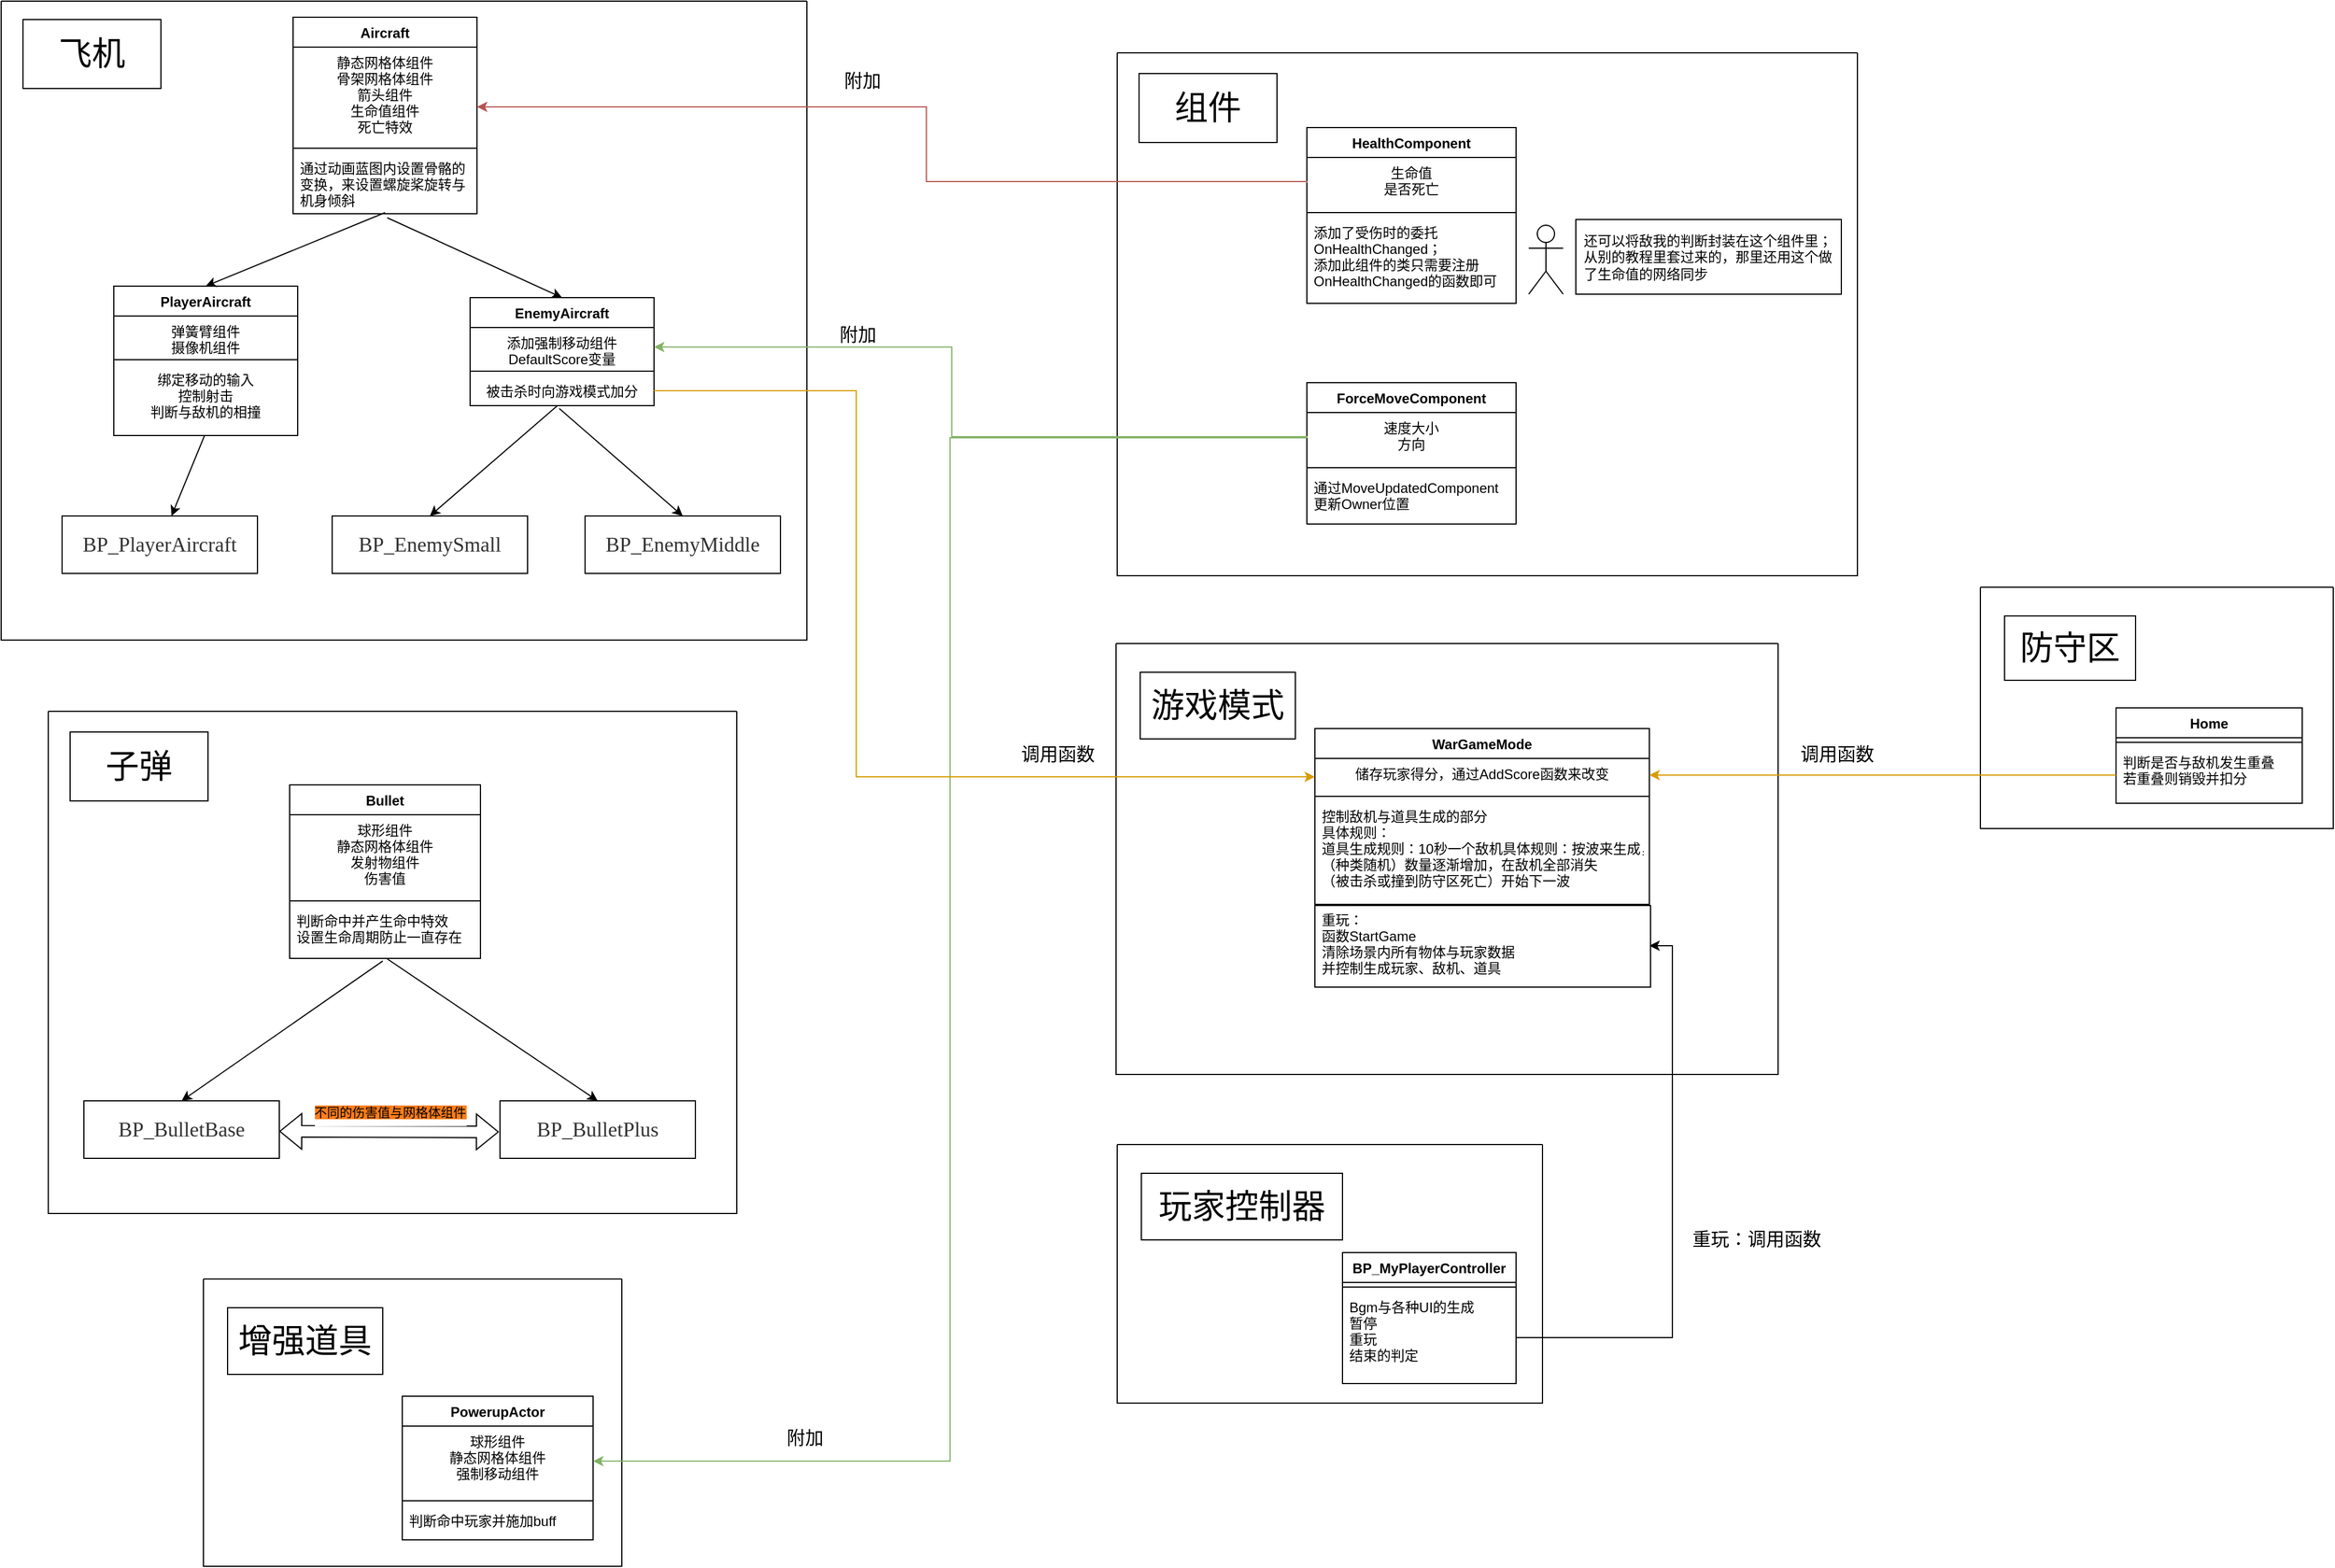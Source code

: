 <mxfile version="20.0.4" type="github">
  <diagram id="JQpSoryamnZWYD8ubrE5" name="Page-1">
    <mxGraphModel dx="2062" dy="1122" grid="0" gridSize="10" guides="1" tooltips="1" connect="1" arrows="1" fold="1" page="1" pageScale="2.8" pageWidth="827" pageHeight="600" math="0" shadow="0">
      <root>
        <mxCell id="0" />
        <mxCell id="1" parent="0" />
        <mxCell id="8JjJnCANUardXnhekm5R-16" value="" style="swimlane;startSize=0;" parent="1" vertex="1">
          <mxGeometry x="133" y="153" width="701" height="556" as="geometry">
            <mxRectangle x="18" y="27" width="50" height="44" as="alternateBounds" />
          </mxGeometry>
        </mxCell>
        <mxCell id="8JjJnCANUardXnhekm5R-1" value="Aircraft" style="swimlane;fontStyle=1;align=center;verticalAlign=top;childLayout=stackLayout;horizontal=1;startSize=26;horizontalStack=0;resizeParent=1;resizeParentMax=0;resizeLast=0;collapsible=1;marginBottom=0;" parent="8JjJnCANUardXnhekm5R-16" vertex="1">
          <mxGeometry x="254" y="14" width="160" height="171" as="geometry" />
        </mxCell>
        <mxCell id="8JjJnCANUardXnhekm5R-2" value="静态网格体组件&#xa;骨架网格体组件&#xa;箭头组件&#xa;生命值组件&#xa;死亡特效" style="text;strokeColor=none;fillColor=none;align=center;verticalAlign=top;spacingLeft=4;spacingRight=4;overflow=hidden;rotatable=0;points=[[0,0.5],[1,0.5]];portConstraint=eastwest;" parent="8JjJnCANUardXnhekm5R-1" vertex="1">
          <mxGeometry y="26" width="160" height="84" as="geometry" />
        </mxCell>
        <mxCell id="8JjJnCANUardXnhekm5R-3" value="" style="line;strokeWidth=1;fillColor=none;align=left;verticalAlign=middle;spacingTop=-1;spacingLeft=3;spacingRight=3;rotatable=0;labelPosition=right;points=[];portConstraint=eastwest;" parent="8JjJnCANUardXnhekm5R-1" vertex="1">
          <mxGeometry y="110" width="160" height="8" as="geometry" />
        </mxCell>
        <mxCell id="8JjJnCANUardXnhekm5R-4" value="通过动画蓝图内设置骨骼的&#xa;变换，来设置螺旋桨旋转与&#xa;机身倾斜" style="text;strokeColor=none;fillColor=none;align=left;verticalAlign=top;spacingLeft=4;spacingRight=4;overflow=hidden;rotatable=0;points=[[0,0.5],[1,0.5]];portConstraint=eastwest;" parent="8JjJnCANUardXnhekm5R-1" vertex="1">
          <mxGeometry y="118" width="160" height="53" as="geometry" />
        </mxCell>
        <mxCell id="8JjJnCANUardXnhekm5R-5" value="PlayerAircraft" style="swimlane;fontStyle=1;align=center;verticalAlign=top;childLayout=stackLayout;horizontal=1;startSize=26;horizontalStack=0;resizeParent=1;resizeParentMax=0;resizeLast=0;collapsible=1;marginBottom=0;" parent="8JjJnCANUardXnhekm5R-16" vertex="1">
          <mxGeometry x="98" y="248" width="160" height="130" as="geometry" />
        </mxCell>
        <mxCell id="8JjJnCANUardXnhekm5R-6" value="弹簧臂组件&#xa;摄像机组件" style="text;strokeColor=none;fillColor=none;align=center;verticalAlign=top;spacingLeft=4;spacingRight=4;overflow=hidden;rotatable=0;points=[[0,0.5],[1,0.5]];portConstraint=eastwest;" parent="8JjJnCANUardXnhekm5R-5" vertex="1">
          <mxGeometry y="26" width="160" height="34" as="geometry" />
        </mxCell>
        <mxCell id="8JjJnCANUardXnhekm5R-7" value="" style="line;strokeWidth=1;fillColor=none;align=left;verticalAlign=middle;spacingTop=-1;spacingLeft=3;spacingRight=3;rotatable=0;labelPosition=right;points=[];portConstraint=eastwest;" parent="8JjJnCANUardXnhekm5R-5" vertex="1">
          <mxGeometry y="60" width="160" height="8" as="geometry" />
        </mxCell>
        <mxCell id="8JjJnCANUardXnhekm5R-8" value="绑定移动的输入&#xa;控制射击&#xa;判断与敌机的相撞" style="text;strokeColor=none;fillColor=none;align=center;verticalAlign=top;spacingLeft=4;spacingRight=4;overflow=hidden;rotatable=0;points=[[0,0.5],[1,0.5]];portConstraint=eastwest;" parent="8JjJnCANUardXnhekm5R-5" vertex="1">
          <mxGeometry y="68" width="160" height="62" as="geometry" />
        </mxCell>
        <mxCell id="8JjJnCANUardXnhekm5R-9" value="EnemyAircraft" style="swimlane;fontStyle=1;align=center;verticalAlign=top;childLayout=stackLayout;horizontal=1;startSize=26;horizontalStack=0;resizeParent=1;resizeParentMax=0;resizeLast=0;collapsible=1;marginBottom=0;" parent="8JjJnCANUardXnhekm5R-16" vertex="1">
          <mxGeometry x="408" y="258" width="160" height="94" as="geometry" />
        </mxCell>
        <mxCell id="8JjJnCANUardXnhekm5R-10" value="添加强制移动组件&#xa;DefaultScore变量" style="text;strokeColor=none;fillColor=none;align=center;verticalAlign=top;spacingLeft=4;spacingRight=4;overflow=hidden;rotatable=0;points=[[0,0.5],[1,0.5]];portConstraint=eastwest;" parent="8JjJnCANUardXnhekm5R-9" vertex="1">
          <mxGeometry y="26" width="160" height="34" as="geometry" />
        </mxCell>
        <mxCell id="8JjJnCANUardXnhekm5R-11" value="" style="line;strokeWidth=1;fillColor=none;align=left;verticalAlign=middle;spacingTop=-1;spacingLeft=3;spacingRight=3;rotatable=0;labelPosition=right;points=[];portConstraint=eastwest;" parent="8JjJnCANUardXnhekm5R-9" vertex="1">
          <mxGeometry y="60" width="160" height="8" as="geometry" />
        </mxCell>
        <mxCell id="8JjJnCANUardXnhekm5R-12" value="被击杀时向游戏模式加分" style="text;strokeColor=none;fillColor=none;align=center;verticalAlign=top;spacingLeft=4;spacingRight=4;overflow=hidden;rotatable=0;points=[[0,0.5],[1,0.5]];portConstraint=eastwest;fontStyle=0" parent="8JjJnCANUardXnhekm5R-9" vertex="1">
          <mxGeometry y="68" width="160" height="26" as="geometry" />
        </mxCell>
        <mxCell id="8JjJnCANUardXnhekm5R-13" value="&lt;span style=&quot;color: rgb(50, 50, 50); font-family: 微软雅黑; font-size: 18px; background-color: rgba(255, 255, 255, 0.01);&quot;&gt;BP_PlayerAircraft&lt;/span&gt;" style="rounded=0;whiteSpace=wrap;html=1;" parent="8JjJnCANUardXnhekm5R-16" vertex="1">
          <mxGeometry x="53" y="448" width="170" height="50" as="geometry" />
        </mxCell>
        <mxCell id="8JjJnCANUardXnhekm5R-14" value="&lt;span style=&quot;color: rgb(50, 50, 50); font-family: 微软雅黑; font-size: 18px; background-color: rgba(255, 255, 255, 0.01);&quot;&gt;BP_EnemySmall&lt;/span&gt;" style="rounded=0;whiteSpace=wrap;html=1;" parent="8JjJnCANUardXnhekm5R-16" vertex="1">
          <mxGeometry x="288" y="448" width="170" height="50" as="geometry" />
        </mxCell>
        <mxCell id="8JjJnCANUardXnhekm5R-15" value="&lt;span style=&quot;color: rgb(50, 50, 50); font-family: 微软雅黑; font-size: 18px; background-color: rgba(255, 255, 255, 0.01);&quot;&gt;BP_EnemyMiddle&lt;/span&gt;" style="rounded=0;whiteSpace=wrap;html=1;" parent="8JjJnCANUardXnhekm5R-16" vertex="1">
          <mxGeometry x="508" y="448" width="170" height="50" as="geometry" />
        </mxCell>
        <mxCell id="8JjJnCANUardXnhekm5R-18" value="&lt;font style=&quot;font-size: 29px;&quot;&gt;飞机&lt;/font&gt;" style="rounded=0;whiteSpace=wrap;html=1;" parent="8JjJnCANUardXnhekm5R-16" vertex="1">
          <mxGeometry x="19" y="16" width="120" height="60" as="geometry" />
        </mxCell>
        <mxCell id="8JjJnCANUardXnhekm5R-31" value="" style="endArrow=classic;html=1;rounded=0;fontSize=29;entryX=0.5;entryY=0;entryDx=0;entryDy=0;exitX=0.512;exitY=1.066;exitDx=0;exitDy=0;exitPerimeter=0;" parent="8JjJnCANUardXnhekm5R-16" source="8JjJnCANUardXnhekm5R-4" target="8JjJnCANUardXnhekm5R-9" edge="1">
          <mxGeometry width="50" height="50" relative="1" as="geometry">
            <mxPoint x="348" y="171" as="sourcePoint" />
            <mxPoint x="423" y="189" as="targetPoint" />
          </mxGeometry>
        </mxCell>
        <mxCell id="8JjJnCANUardXnhekm5R-50" value="" style="endArrow=classic;html=1;rounded=0;fontSize=29;entryX=0.5;entryY=0;entryDx=0;entryDy=0;exitX=0.5;exitY=0.981;exitDx=0;exitDy=0;exitPerimeter=0;" parent="8JjJnCANUardXnhekm5R-16" source="8JjJnCANUardXnhekm5R-4" target="8JjJnCANUardXnhekm5R-5" edge="1">
          <mxGeometry width="50" height="50" relative="1" as="geometry">
            <mxPoint x="349.92" y="179.716" as="sourcePoint" />
            <mxPoint x="498" y="268" as="targetPoint" />
          </mxGeometry>
        </mxCell>
        <mxCell id="8JjJnCANUardXnhekm5R-52" value="" style="endArrow=classic;html=1;rounded=0;fontSize=29;entryX=0.5;entryY=0;entryDx=0;entryDy=0;exitX=0.506;exitY=1.139;exitDx=0;exitDy=0;exitPerimeter=0;" parent="8JjJnCANUardXnhekm5R-16" target="8JjJnCANUardXnhekm5R-14" edge="1">
          <mxGeometry width="50" height="50" relative="1" as="geometry">
            <mxPoint x="483.96" y="352.004" as="sourcePoint" />
            <mxPoint x="323" y="428.39" as="targetPoint" />
          </mxGeometry>
        </mxCell>
        <mxCell id="8JjJnCANUardXnhekm5R-51" value="" style="endArrow=classic;html=1;rounded=0;fontSize=29;exitX=0.506;exitY=1.139;exitDx=0;exitDy=0;exitPerimeter=0;" parent="8JjJnCANUardXnhekm5R-16" target="8JjJnCANUardXnhekm5R-13" edge="1">
          <mxGeometry width="50" height="50" relative="1" as="geometry">
            <mxPoint x="176.96" y="378.004" as="sourcePoint" />
            <mxPoint x="16" y="454.39" as="targetPoint" />
          </mxGeometry>
        </mxCell>
        <mxCell id="8JjJnCANUardXnhekm5R-74" value="" style="endArrow=classic;html=1;rounded=0;fontSize=29;entryX=0.5;entryY=0;entryDx=0;entryDy=0;exitX=0.485;exitY=1.095;exitDx=0;exitDy=0;exitPerimeter=0;" parent="8JjJnCANUardXnhekm5R-16" source="8JjJnCANUardXnhekm5R-12" target="8JjJnCANUardXnhekm5R-15" edge="1">
          <mxGeometry width="50" height="50" relative="1" as="geometry">
            <mxPoint x="493.96" y="362.004" as="sourcePoint" />
            <mxPoint x="383" y="458" as="targetPoint" />
          </mxGeometry>
        </mxCell>
        <mxCell id="8JjJnCANUardXnhekm5R-81" value="" style="swimlane;startSize=0;labelBackgroundColor=#FF7D19;fontSize=11;" parent="1" vertex="1">
          <mxGeometry x="174" y="771" width="599" height="437" as="geometry" />
        </mxCell>
        <mxCell id="8JjJnCANUardXnhekm5R-19" value="Bullet" style="swimlane;fontStyle=1;align=center;verticalAlign=top;childLayout=stackLayout;horizontal=1;startSize=26;horizontalStack=0;resizeParent=1;resizeParentMax=0;resizeLast=0;collapsible=1;marginBottom=0;" parent="8JjJnCANUardXnhekm5R-81" vertex="1">
          <mxGeometry x="210" y="64" width="166" height="151" as="geometry" />
        </mxCell>
        <mxCell id="8JjJnCANUardXnhekm5R-20" value="球形组件&#xa;静态网格体组件&#xa;发射物组件&#xa;伤害值" style="text;strokeColor=none;fillColor=none;align=center;verticalAlign=top;spacingLeft=4;spacingRight=4;overflow=hidden;rotatable=0;points=[[0,0.5],[1,0.5]];portConstraint=eastwest;" parent="8JjJnCANUardXnhekm5R-19" vertex="1">
          <mxGeometry y="26" width="166" height="71" as="geometry" />
        </mxCell>
        <mxCell id="8JjJnCANUardXnhekm5R-21" value="" style="line;strokeWidth=1;fillColor=none;align=left;verticalAlign=middle;spacingTop=-1;spacingLeft=3;spacingRight=3;rotatable=0;labelPosition=right;points=[];portConstraint=eastwest;" parent="8JjJnCANUardXnhekm5R-19" vertex="1">
          <mxGeometry y="97" width="166" height="8" as="geometry" />
        </mxCell>
        <mxCell id="8JjJnCANUardXnhekm5R-22" value="判断命中并产生命中特效&#xa;设置生命周期防止一直存在" style="text;strokeColor=none;fillColor=none;align=left;verticalAlign=top;spacingLeft=4;spacingRight=4;overflow=hidden;rotatable=0;points=[[0,0.5],[1,0.5]];portConstraint=eastwest;" parent="8JjJnCANUardXnhekm5R-19" vertex="1">
          <mxGeometry y="105" width="166" height="46" as="geometry" />
        </mxCell>
        <mxCell id="8JjJnCANUardXnhekm5R-75" value="&lt;span style=&quot;color: rgb(50, 50, 50); font-family: 微软雅黑; font-size: 18px; background-color: rgba(255, 255, 255, 0.01);&quot;&gt;BP_&lt;/span&gt;&lt;span style=&quot;color: rgb(50, 50, 50); font-family: 微软雅黑; font-size: 18px; background-color: rgba(255, 255, 255, 0.01);&quot;&gt;BulletBase&lt;/span&gt;" style="rounded=0;whiteSpace=wrap;html=1;" parent="8JjJnCANUardXnhekm5R-81" vertex="1">
          <mxGeometry x="31" y="339" width="170" height="50" as="geometry" />
        </mxCell>
        <mxCell id="8JjJnCANUardXnhekm5R-76" value="&lt;span style=&quot;color: rgb(50, 50, 50); font-family: 微软雅黑; font-size: 18px; background-color: rgba(255, 255, 255, 0.01);&quot;&gt;BP_BulletPlus&lt;/span&gt;" style="rounded=0;whiteSpace=wrap;html=1;" parent="8JjJnCANUardXnhekm5R-81" vertex="1">
          <mxGeometry x="393" y="339" width="170" height="50" as="geometry" />
        </mxCell>
        <mxCell id="8JjJnCANUardXnhekm5R-77" value="" style="endArrow=classic;html=1;rounded=0;fontSize=29;exitX=0.488;exitY=1.05;exitDx=0;exitDy=0;exitPerimeter=0;entryX=0.5;entryY=0;entryDx=0;entryDy=0;" parent="8JjJnCANUardXnhekm5R-81" source="8JjJnCANUardXnhekm5R-22" target="8JjJnCANUardXnhekm5R-75" edge="1">
          <mxGeometry width="50" height="50" relative="1" as="geometry">
            <mxPoint x="254.96" y="225.004" as="sourcePoint" />
            <mxPoint x="144" y="324" as="targetPoint" />
          </mxGeometry>
        </mxCell>
        <mxCell id="8JjJnCANUardXnhekm5R-78" value="" style="endArrow=classic;html=1;rounded=0;fontSize=29;entryX=0.5;entryY=0;entryDx=0;entryDy=0;exitX=0.511;exitY=1.008;exitDx=0;exitDy=0;exitPerimeter=0;" parent="8JjJnCANUardXnhekm5R-81" source="8JjJnCANUardXnhekm5R-22" target="8JjJnCANUardXnhekm5R-76" edge="1">
          <mxGeometry width="50" height="50" relative="1" as="geometry">
            <mxPoint x="318.96" y="230.004" as="sourcePoint" />
            <mxPoint x="208" y="326" as="targetPoint" />
          </mxGeometry>
        </mxCell>
        <mxCell id="8JjJnCANUardXnhekm5R-79" value="" style="shape=flexArrow;endArrow=classic;startArrow=classic;html=1;rounded=0;fontSize=29;" parent="8JjJnCANUardXnhekm5R-81" edge="1">
          <mxGeometry width="100" height="100" relative="1" as="geometry">
            <mxPoint x="201" y="365.5" as="sourcePoint" />
            <mxPoint x="392" y="366" as="targetPoint" />
          </mxGeometry>
        </mxCell>
        <mxCell id="8JjJnCANUardXnhekm5R-80" value="&lt;font style=&quot;font-size: 11px; background-color: rgb(255, 125, 25);&quot;&gt;不同的伤害值与网格体组件&lt;/font&gt;" style="edgeLabel;html=1;align=center;verticalAlign=middle;resizable=0;points=[];fontSize=29;" parent="8JjJnCANUardXnhekm5R-79" vertex="1" connectable="0">
          <mxGeometry x="0.299" y="-6" relative="1" as="geometry">
            <mxPoint x="-28" y="-29" as="offset" />
          </mxGeometry>
        </mxCell>
        <mxCell id="8JjJnCANUardXnhekm5R-82" value="&lt;font style=&quot;font-size: 29px;&quot;&gt;子弹&lt;/font&gt;" style="rounded=0;whiteSpace=wrap;html=1;" parent="8JjJnCANUardXnhekm5R-81" vertex="1">
          <mxGeometry x="19" y="18" width="120" height="60" as="geometry" />
        </mxCell>
        <mxCell id="8JjJnCANUardXnhekm5R-87" value="" style="swimlane;startSize=0;labelBackgroundColor=#FF7D19;fontSize=11;" parent="1" vertex="1">
          <mxGeometry x="309" y="1265" width="364" height="250" as="geometry" />
        </mxCell>
        <mxCell id="8JjJnCANUardXnhekm5R-83" value="PowerupActor" style="swimlane;fontStyle=1;align=center;verticalAlign=top;childLayout=stackLayout;horizontal=1;startSize=26;horizontalStack=0;resizeParent=1;resizeParentMax=0;resizeLast=0;collapsible=1;marginBottom=0;" parent="8JjJnCANUardXnhekm5R-87" vertex="1">
          <mxGeometry x="173" y="102" width="166" height="125" as="geometry" />
        </mxCell>
        <mxCell id="8JjJnCANUardXnhekm5R-84" value="球形组件&#xa;静态网格体组件&#xa;强制移动组件" style="text;strokeColor=none;fillColor=none;align=center;verticalAlign=top;spacingLeft=4;spacingRight=4;overflow=hidden;rotatable=0;points=[[0,0.5],[1,0.5]];portConstraint=eastwest;" parent="8JjJnCANUardXnhekm5R-83" vertex="1">
          <mxGeometry y="26" width="166" height="61" as="geometry" />
        </mxCell>
        <mxCell id="8JjJnCANUardXnhekm5R-85" value="" style="line;strokeWidth=1;fillColor=none;align=left;verticalAlign=middle;spacingTop=-1;spacingLeft=3;spacingRight=3;rotatable=0;labelPosition=right;points=[];portConstraint=eastwest;" parent="8JjJnCANUardXnhekm5R-83" vertex="1">
          <mxGeometry y="87" width="166" height="8" as="geometry" />
        </mxCell>
        <mxCell id="8JjJnCANUardXnhekm5R-86" value="判断命中玩家并施加buff" style="text;strokeColor=none;fillColor=none;align=left;verticalAlign=top;spacingLeft=4;spacingRight=4;overflow=hidden;rotatable=0;points=[[0,0.5],[1,0.5]];portConstraint=eastwest;" parent="8JjJnCANUardXnhekm5R-83" vertex="1">
          <mxGeometry y="95" width="166" height="30" as="geometry" />
        </mxCell>
        <mxCell id="8JjJnCANUardXnhekm5R-88" value="&lt;font style=&quot;font-size: 29px;&quot;&gt;增强道具&lt;/font&gt;" style="rounded=0;whiteSpace=wrap;html=1;" parent="8JjJnCANUardXnhekm5R-87" vertex="1">
          <mxGeometry x="21" y="25" width="135" height="58" as="geometry" />
        </mxCell>
        <mxCell id="8JjJnCANUardXnhekm5R-89" value="" style="swimlane;startSize=0;labelBackgroundColor=#FF7D19;fontSize=11;" parent="1" vertex="1">
          <mxGeometry x="1855" y="663" width="307" height="210" as="geometry" />
        </mxCell>
        <mxCell id="8JjJnCANUardXnhekm5R-90" value="Home" style="swimlane;fontStyle=1;align=center;verticalAlign=top;childLayout=stackLayout;horizontal=1;startSize=26;horizontalStack=0;resizeParent=1;resizeParentMax=0;resizeLast=0;collapsible=1;marginBottom=0;" parent="8JjJnCANUardXnhekm5R-89" vertex="1">
          <mxGeometry x="118" y="105" width="162" height="83" as="geometry" />
        </mxCell>
        <mxCell id="8JjJnCANUardXnhekm5R-92" value="" style="line;strokeWidth=1;fillColor=none;align=left;verticalAlign=middle;spacingTop=-1;spacingLeft=3;spacingRight=3;rotatable=0;labelPosition=right;points=[];portConstraint=eastwest;" parent="8JjJnCANUardXnhekm5R-90" vertex="1">
          <mxGeometry y="26" width="162" height="8" as="geometry" />
        </mxCell>
        <mxCell id="8JjJnCANUardXnhekm5R-93" value="判断是否与敌机发生重叠&#xa;若重叠则销毁并扣分" style="text;strokeColor=none;fillColor=none;align=left;verticalAlign=top;spacingLeft=4;spacingRight=4;overflow=hidden;rotatable=0;points=[[0,0.5],[1,0.5]];portConstraint=eastwest;" parent="8JjJnCANUardXnhekm5R-90" vertex="1">
          <mxGeometry y="34" width="162" height="49" as="geometry" />
        </mxCell>
        <mxCell id="8JjJnCANUardXnhekm5R-94" value="&lt;span style=&quot;font-size: 29px;&quot;&gt;防守区&lt;/span&gt;" style="rounded=0;whiteSpace=wrap;html=1;" parent="8JjJnCANUardXnhekm5R-89" vertex="1">
          <mxGeometry x="21" y="25" width="114" height="56" as="geometry" />
        </mxCell>
        <mxCell id="8JjJnCANUardXnhekm5R-95" value="" style="swimlane;startSize=0;labelBackgroundColor=#FF7D19;fontSize=11;" parent="1" vertex="1">
          <mxGeometry x="1104" y="198" width="644" height="455" as="geometry" />
        </mxCell>
        <mxCell id="8JjJnCANUardXnhekm5R-96" value="HealthComponent" style="swimlane;fontStyle=1;align=center;verticalAlign=top;childLayout=stackLayout;horizontal=1;startSize=26;horizontalStack=0;resizeParent=1;resizeParentMax=0;resizeLast=0;collapsible=1;marginBottom=0;" parent="8JjJnCANUardXnhekm5R-95" vertex="1">
          <mxGeometry x="165" y="65" width="182" height="153" as="geometry" />
        </mxCell>
        <mxCell id="8JjJnCANUardXnhekm5R-97" value="生命值&#xa;是否死亡" style="text;strokeColor=none;fillColor=none;align=center;verticalAlign=top;spacingLeft=4;spacingRight=4;overflow=hidden;rotatable=0;points=[[0,0.5],[1,0.5]];portConstraint=eastwest;" parent="8JjJnCANUardXnhekm5R-96" vertex="1">
          <mxGeometry y="26" width="182" height="44" as="geometry" />
        </mxCell>
        <mxCell id="8JjJnCANUardXnhekm5R-98" value="" style="line;strokeWidth=1;fillColor=none;align=left;verticalAlign=middle;spacingTop=-1;spacingLeft=3;spacingRight=3;rotatable=0;labelPosition=right;points=[];portConstraint=eastwest;" parent="8JjJnCANUardXnhekm5R-96" vertex="1">
          <mxGeometry y="70" width="182" height="8" as="geometry" />
        </mxCell>
        <mxCell id="8JjJnCANUardXnhekm5R-99" value="添加了受伤时的委托&#xa;OnHealthChanged；&#xa;添加此组件的类只需要注册&#xa;OnHealthChanged的函数即可" style="text;strokeColor=none;fillColor=none;align=left;verticalAlign=top;spacingLeft=4;spacingRight=4;overflow=hidden;rotatable=0;points=[[0,0.5],[1,0.5]];portConstraint=eastwest;" parent="8JjJnCANUardXnhekm5R-96" vertex="1">
          <mxGeometry y="78" width="182" height="75" as="geometry" />
        </mxCell>
        <mxCell id="8JjJnCANUardXnhekm5R-100" value="&lt;div class=&quot;mind-clipboard&quot;&gt;&lt;div&gt;还可以将敌我的判断封装在这个组件里；&lt;/div&gt;&lt;div&gt;从别的教程里套过来的，那里还用这个做了生命值的网络同步&lt;/div&gt;&lt;/div&gt;" style="rounded=0;whiteSpace=wrap;html=1;align=left;spacingLeft=5;spacingRight=4;" parent="8JjJnCANUardXnhekm5R-95" vertex="1">
          <mxGeometry x="399" y="145" width="231" height="65" as="geometry" />
        </mxCell>
        <mxCell id="8JjJnCANUardXnhekm5R-106" value="&lt;font style=&quot;font-size: 29px;&quot;&gt;组件&lt;/font&gt;" style="rounded=0;whiteSpace=wrap;html=1;" parent="8JjJnCANUardXnhekm5R-95" vertex="1">
          <mxGeometry x="19" y="18" width="120" height="60" as="geometry" />
        </mxCell>
        <mxCell id="8JjJnCANUardXnhekm5R-108" value="ForceMoveComponent" style="swimlane;fontStyle=1;align=center;verticalAlign=top;childLayout=stackLayout;horizontal=1;startSize=26;horizontalStack=0;resizeParent=1;resizeParentMax=0;resizeLast=0;collapsible=1;marginBottom=0;" parent="8JjJnCANUardXnhekm5R-95" vertex="1">
          <mxGeometry x="165" y="287" width="182" height="123" as="geometry" />
        </mxCell>
        <mxCell id="8JjJnCANUardXnhekm5R-109" value="速度大小&#xa;方向" style="text;strokeColor=none;fillColor=none;align=center;verticalAlign=top;spacingLeft=4;spacingRight=4;overflow=hidden;rotatable=0;points=[[0,0.5],[1,0.5]];portConstraint=eastwest;" parent="8JjJnCANUardXnhekm5R-108" vertex="1">
          <mxGeometry y="26" width="182" height="44" as="geometry" />
        </mxCell>
        <mxCell id="8JjJnCANUardXnhekm5R-110" value="" style="line;strokeWidth=1;fillColor=none;align=left;verticalAlign=middle;spacingTop=-1;spacingLeft=3;spacingRight=3;rotatable=0;labelPosition=right;points=[];portConstraint=eastwest;" parent="8JjJnCANUardXnhekm5R-108" vertex="1">
          <mxGeometry y="70" width="182" height="8" as="geometry" />
        </mxCell>
        <mxCell id="8JjJnCANUardXnhekm5R-111" value="通过MoveUpdatedComponent&#xa;更新Owner位置" style="text;strokeColor=none;fillColor=none;align=left;verticalAlign=top;spacingLeft=4;spacingRight=4;overflow=hidden;rotatable=0;points=[[0,0.5],[1,0.5]];portConstraint=eastwest;" parent="8JjJnCANUardXnhekm5R-108" vertex="1">
          <mxGeometry y="78" width="182" height="45" as="geometry" />
        </mxCell>
        <mxCell id="8JjJnCANUardXnhekm5R-116" value="" style="shape=umlActor;verticalLabelPosition=bottom;verticalAlign=top;html=1;outlineConnect=0;labelBackgroundColor=#FF7D19;fontSize=11;" parent="8JjJnCANUardXnhekm5R-95" vertex="1">
          <mxGeometry x="358" y="150" width="30" height="60" as="geometry" />
        </mxCell>
        <mxCell id="8JjJnCANUardXnhekm5R-107" style="edgeStyle=orthogonalEdgeStyle;rounded=0;orthogonalLoop=1;jettySize=auto;html=1;exitX=0;exitY=0.5;exitDx=0;exitDy=0;fontSize=11;fillColor=#f8cecc;strokeColor=#b85450;" parent="1" source="8JjJnCANUardXnhekm5R-97" target="8JjJnCANUardXnhekm5R-2" edge="1">
          <mxGeometry relative="1" as="geometry">
            <Array as="points">
              <mxPoint x="938" y="310" />
              <mxPoint x="938" y="245" />
            </Array>
          </mxGeometry>
        </mxCell>
        <mxCell id="8JjJnCANUardXnhekm5R-114" style="edgeStyle=orthogonalEdgeStyle;rounded=0;orthogonalLoop=1;jettySize=auto;html=1;exitX=0;exitY=0.5;exitDx=0;exitDy=0;entryX=1;entryY=0.5;entryDx=0;entryDy=0;fontSize=11;fillColor=#d5e8d4;strokeColor=#82b366;" parent="1" source="8JjJnCANUardXnhekm5R-109" target="8JjJnCANUardXnhekm5R-10" edge="1">
          <mxGeometry relative="1" as="geometry">
            <Array as="points">
              <mxPoint x="1269" y="532" />
              <mxPoint x="960" y="532" />
              <mxPoint x="960" y="454" />
            </Array>
          </mxGeometry>
        </mxCell>
        <mxCell id="8JjJnCANUardXnhekm5R-115" style="edgeStyle=orthogonalEdgeStyle;rounded=0;orthogonalLoop=1;jettySize=auto;html=1;exitX=0;exitY=0.5;exitDx=0;exitDy=0;entryX=1;entryY=0.5;entryDx=0;entryDy=0;fontSize=11;fillColor=#d5e8d4;strokeColor=#82b366;" parent="1" source="8JjJnCANUardXnhekm5R-109" target="8JjJnCANUardXnhekm5R-84" edge="1">
          <mxGeometry relative="1" as="geometry" />
        </mxCell>
        <mxCell id="8JjJnCANUardXnhekm5R-117" value="" style="swimlane;startSize=0;labelBackgroundColor=#FF7D19;fontSize=11;" parent="1" vertex="1">
          <mxGeometry x="1103" y="712" width="576" height="375" as="geometry" />
        </mxCell>
        <mxCell id="8JjJnCANUardXnhekm5R-118" value="WarGameMode" style="swimlane;fontStyle=1;align=center;verticalAlign=top;childLayout=stackLayout;horizontal=1;startSize=26;horizontalStack=0;resizeParent=1;resizeParentMax=0;resizeLast=0;collapsible=1;marginBottom=0;" parent="8JjJnCANUardXnhekm5R-117" vertex="1">
          <mxGeometry x="173" y="74" width="291" height="153" as="geometry" />
        </mxCell>
        <mxCell id="8JjJnCANUardXnhekm5R-119" value="储存玩家得分，通过AddScore函数来改变" style="text;strokeColor=none;fillColor=none;align=center;verticalAlign=top;spacingLeft=4;spacingRight=4;overflow=hidden;rotatable=0;points=[[0,0.5],[1,0.5]];portConstraint=eastwest;" parent="8JjJnCANUardXnhekm5R-118" vertex="1">
          <mxGeometry y="26" width="291" height="29" as="geometry" />
        </mxCell>
        <mxCell id="8JjJnCANUardXnhekm5R-120" value="" style="line;strokeWidth=1;fillColor=none;align=left;verticalAlign=middle;spacingTop=-1;spacingLeft=3;spacingRight=3;rotatable=0;labelPosition=right;points=[];portConstraint=eastwest;" parent="8JjJnCANUardXnhekm5R-118" vertex="1">
          <mxGeometry y="55" width="291" height="8" as="geometry" />
        </mxCell>
        <mxCell id="8JjJnCANUardXnhekm5R-121" value="控制敌机与道具生成的部分&#xa;具体规则：&#xa;道具生成规则：10秒一个敌机具体规则：按波来生成，每一波敌机&#xa;（种类随机）数量逐渐增加，在敌机全部消失&#xa;（被击杀或撞到防守区死亡）开始下一波" style="text;strokeColor=none;fillColor=none;align=left;verticalAlign=top;spacingLeft=4;spacingRight=4;overflow=hidden;rotatable=0;points=[[0,0.5],[1,0.5]];portConstraint=eastwest;" parent="8JjJnCANUardXnhekm5R-118" vertex="1">
          <mxGeometry y="63" width="291" height="90" as="geometry" />
        </mxCell>
        <mxCell id="8JjJnCANUardXnhekm5R-122" value="&lt;font style=&quot;font-size: 29px;&quot;&gt;游戏模式&lt;/font&gt;" style="rounded=0;whiteSpace=wrap;html=1;" parent="8JjJnCANUardXnhekm5R-117" vertex="1">
          <mxGeometry x="21" y="25" width="135" height="58" as="geometry" />
        </mxCell>
        <mxCell id="8JjJnCANUardXnhekm5R-152" value="" style="rounded=0;whiteSpace=wrap;html=1;labelBackgroundColor=#FFFFFF;fontSize=11;fontColor=#000000;" parent="8JjJnCANUardXnhekm5R-117" vertex="1">
          <mxGeometry x="173" y="228" width="292" height="71" as="geometry" />
        </mxCell>
        <mxCell id="8JjJnCANUardXnhekm5R-151" value="重玩：&#xa;函数StartGame&#xa;清除场景内所有物体与玩家数据&#xa;并控制生成玩家、敌机、道具" style="text;strokeColor=none;fillColor=none;align=left;verticalAlign=top;spacingLeft=4;spacingRight=4;overflow=hidden;rotatable=0;points=[[0,0.5],[1,0.5]];portConstraint=eastwest;" parent="8JjJnCANUardXnhekm5R-117" vertex="1">
          <mxGeometry x="173" y="227" width="291" height="72" as="geometry" />
        </mxCell>
        <mxCell id="8JjJnCANUardXnhekm5R-141" style="edgeStyle=orthogonalEdgeStyle;rounded=0;orthogonalLoop=1;jettySize=auto;html=1;exitX=1;exitY=0.5;exitDx=0;exitDy=0;fontSize=11;fontColor=#FF7D19;labelBackgroundColor=#FF7D19;labelBorderColor=#FF7D19;fillColor=#ffe6cc;strokeColor=#d79b00;" parent="1" source="8JjJnCANUardXnhekm5R-12" target="8JjJnCANUardXnhekm5R-119" edge="1">
          <mxGeometry relative="1" as="geometry">
            <Array as="points">
              <mxPoint x="877" y="492" />
              <mxPoint x="877" y="828" />
            </Array>
          </mxGeometry>
        </mxCell>
        <mxCell id="8JjJnCANUardXnhekm5R-143" style="edgeStyle=orthogonalEdgeStyle;rounded=0;orthogonalLoop=1;jettySize=auto;html=1;exitX=0;exitY=0.5;exitDx=0;exitDy=0;entryX=1;entryY=0.5;entryDx=0;entryDy=0;labelBackgroundColor=#FF7D19;labelBorderColor=#FF7D19;fontSize=11;fontColor=#FF7D19;fillColor=#ffe6cc;strokeColor=#d79b00;" parent="1" source="8JjJnCANUardXnhekm5R-93" target="8JjJnCANUardXnhekm5R-119" edge="1">
          <mxGeometry relative="1" as="geometry" />
        </mxCell>
        <mxCell id="8JjJnCANUardXnhekm5R-144" value="" style="swimlane;startSize=0;labelBackgroundColor=#FF7D19;fontSize=11;" parent="1" vertex="1">
          <mxGeometry x="1104" y="1148" width="370" height="225" as="geometry" />
        </mxCell>
        <mxCell id="8JjJnCANUardXnhekm5R-145" value="BP_MyPlayerController" style="swimlane;fontStyle=1;align=center;verticalAlign=top;childLayout=stackLayout;horizontal=1;startSize=26;horizontalStack=0;resizeParent=1;resizeParentMax=0;resizeLast=0;collapsible=1;marginBottom=0;" parent="8JjJnCANUardXnhekm5R-144" vertex="1">
          <mxGeometry x="196" y="94" width="151" height="114" as="geometry" />
        </mxCell>
        <mxCell id="8JjJnCANUardXnhekm5R-147" value="" style="line;strokeWidth=1;fillColor=none;align=left;verticalAlign=middle;spacingTop=-1;spacingLeft=3;spacingRight=3;rotatable=0;labelPosition=right;points=[];portConstraint=eastwest;" parent="8JjJnCANUardXnhekm5R-145" vertex="1">
          <mxGeometry y="26" width="151" height="8" as="geometry" />
        </mxCell>
        <mxCell id="8JjJnCANUardXnhekm5R-148" value="Bgm与各种UI的生成&#xa;暂停&#xa;重玩&#xa;结束的判定" style="text;strokeColor=none;fillColor=none;align=left;verticalAlign=top;spacingLeft=4;spacingRight=4;overflow=hidden;rotatable=0;points=[[0,0.5],[1,0.5]];portConstraint=eastwest;" parent="8JjJnCANUardXnhekm5R-145" vertex="1">
          <mxGeometry y="34" width="151" height="80" as="geometry" />
        </mxCell>
        <mxCell id="8JjJnCANUardXnhekm5R-149" value="&lt;font style=&quot;font-size: 29px;&quot;&gt;玩家控制器&lt;/font&gt;" style="rounded=0;whiteSpace=wrap;html=1;" parent="8JjJnCANUardXnhekm5R-144" vertex="1">
          <mxGeometry x="21" y="25" width="175" height="58" as="geometry" />
        </mxCell>
        <mxCell id="8JjJnCANUardXnhekm5R-153" style="edgeStyle=orthogonalEdgeStyle;rounded=0;orthogonalLoop=1;jettySize=auto;html=1;exitX=1;exitY=0.5;exitDx=0;exitDy=0;entryX=1;entryY=0.5;entryDx=0;entryDy=0;labelBackgroundColor=#FF7D19;labelBorderColor=#FF7D19;fontSize=11;fontColor=#000000;" parent="1" source="8JjJnCANUardXnhekm5R-148" target="8JjJnCANUardXnhekm5R-151" edge="1">
          <mxGeometry relative="1" as="geometry" />
        </mxCell>
        <mxCell id="8JjJnCANUardXnhekm5R-154" value="&lt;font style=&quot;font-size: 16px;&quot;&gt;重玩：调用函数&lt;/font&gt;" style="text;html=1;align=center;verticalAlign=middle;resizable=0;points=[];autosize=1;strokeColor=none;fillColor=none;fontSize=11;fontColor=#000000;" parent="1" vertex="1">
          <mxGeometry x="1595" y="1214" width="130" height="31" as="geometry" />
        </mxCell>
        <mxCell id="8JjJnCANUardXnhekm5R-155" value="&lt;font style=&quot;font-size: 16px;&quot;&gt;附加&lt;/font&gt;" style="text;html=1;align=center;verticalAlign=middle;resizable=0;points=[];autosize=1;strokeColor=none;fillColor=none;fontSize=11;fontColor=#000000;" parent="1" vertex="1">
          <mxGeometry x="853" y="427" width="50" height="31" as="geometry" />
        </mxCell>
        <mxCell id="8JjJnCANUardXnhekm5R-156" value="&lt;font style=&quot;font-size: 16px;&quot;&gt;附加&lt;/font&gt;" style="text;html=1;align=center;verticalAlign=middle;resizable=0;points=[];autosize=1;strokeColor=none;fillColor=none;fontSize=11;fontColor=#000000;" parent="1" vertex="1">
          <mxGeometry x="807" y="1387" width="50" height="31" as="geometry" />
        </mxCell>
        <mxCell id="8JjJnCANUardXnhekm5R-157" value="&lt;font style=&quot;font-size: 16px;&quot;&gt;调用函数&lt;/font&gt;" style="text;html=1;align=center;verticalAlign=middle;resizable=0;points=[];autosize=1;strokeColor=none;fillColor=none;fontSize=11;fontColor=#000000;" parent="1" vertex="1">
          <mxGeometry x="1011" y="792" width="82" height="31" as="geometry" />
        </mxCell>
        <mxCell id="8JjJnCANUardXnhekm5R-158" value="&lt;font style=&quot;font-size: 16px;&quot;&gt;调用函数&lt;/font&gt;" style="text;html=1;align=center;verticalAlign=middle;resizable=0;points=[];autosize=1;strokeColor=none;fillColor=none;fontSize=11;fontColor=#000000;" parent="1" vertex="1">
          <mxGeometry x="1689" y="792" width="82" height="31" as="geometry" />
        </mxCell>
        <mxCell id="8JjJnCANUardXnhekm5R-159" value="&lt;font style=&quot;font-size: 16px;&quot;&gt;附加&lt;/font&gt;" style="text;html=1;align=center;verticalAlign=middle;resizable=0;points=[];autosize=1;strokeColor=none;fillColor=none;fontSize=11;fontColor=#000000;" parent="1" vertex="1">
          <mxGeometry x="857" y="206" width="50" height="31" as="geometry" />
        </mxCell>
      </root>
    </mxGraphModel>
  </diagram>
</mxfile>
